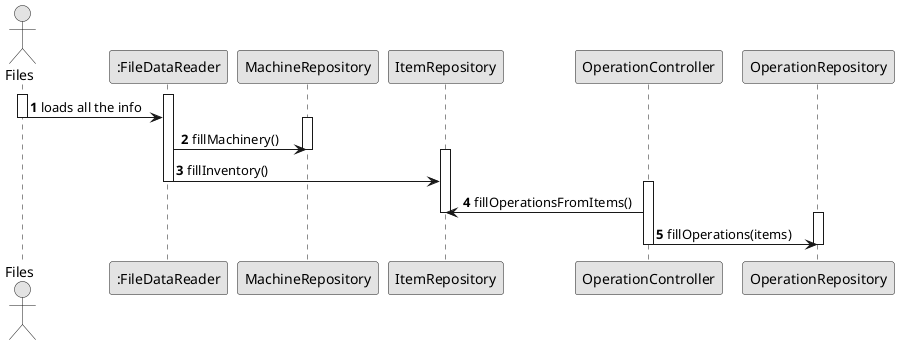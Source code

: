 @startuml
skinparam monochrome true
skinparam packageStyle rectangle
skinparam shadowing false

autonumber

'hide footbox
actor "Files" as files
participant ":FileDataReader" as reader

participant "MachineRepository" as MachineRepository
participant "ItemRepository" as ItemRepository
participant "OperationController" as controller
participant "OperationRepository" as OperationRepository


activate files
activate reader

        files -> reader : loads all the info

deactivate files
activate MachineRepository

        reader -> MachineRepository: fillMachinery()


deactivate MachineRepository
activate ItemRepository

        reader -> ItemRepository: fillInventory()

deactivate reader

activate controller

        controller -> ItemRepository: fillOperationsFromItems()

deactivate ItemRepository
activate OperationRepository

        controller -> OperationRepository: fillOperations(items)

deactivate controller
deactivate OperationRepository

@enduml